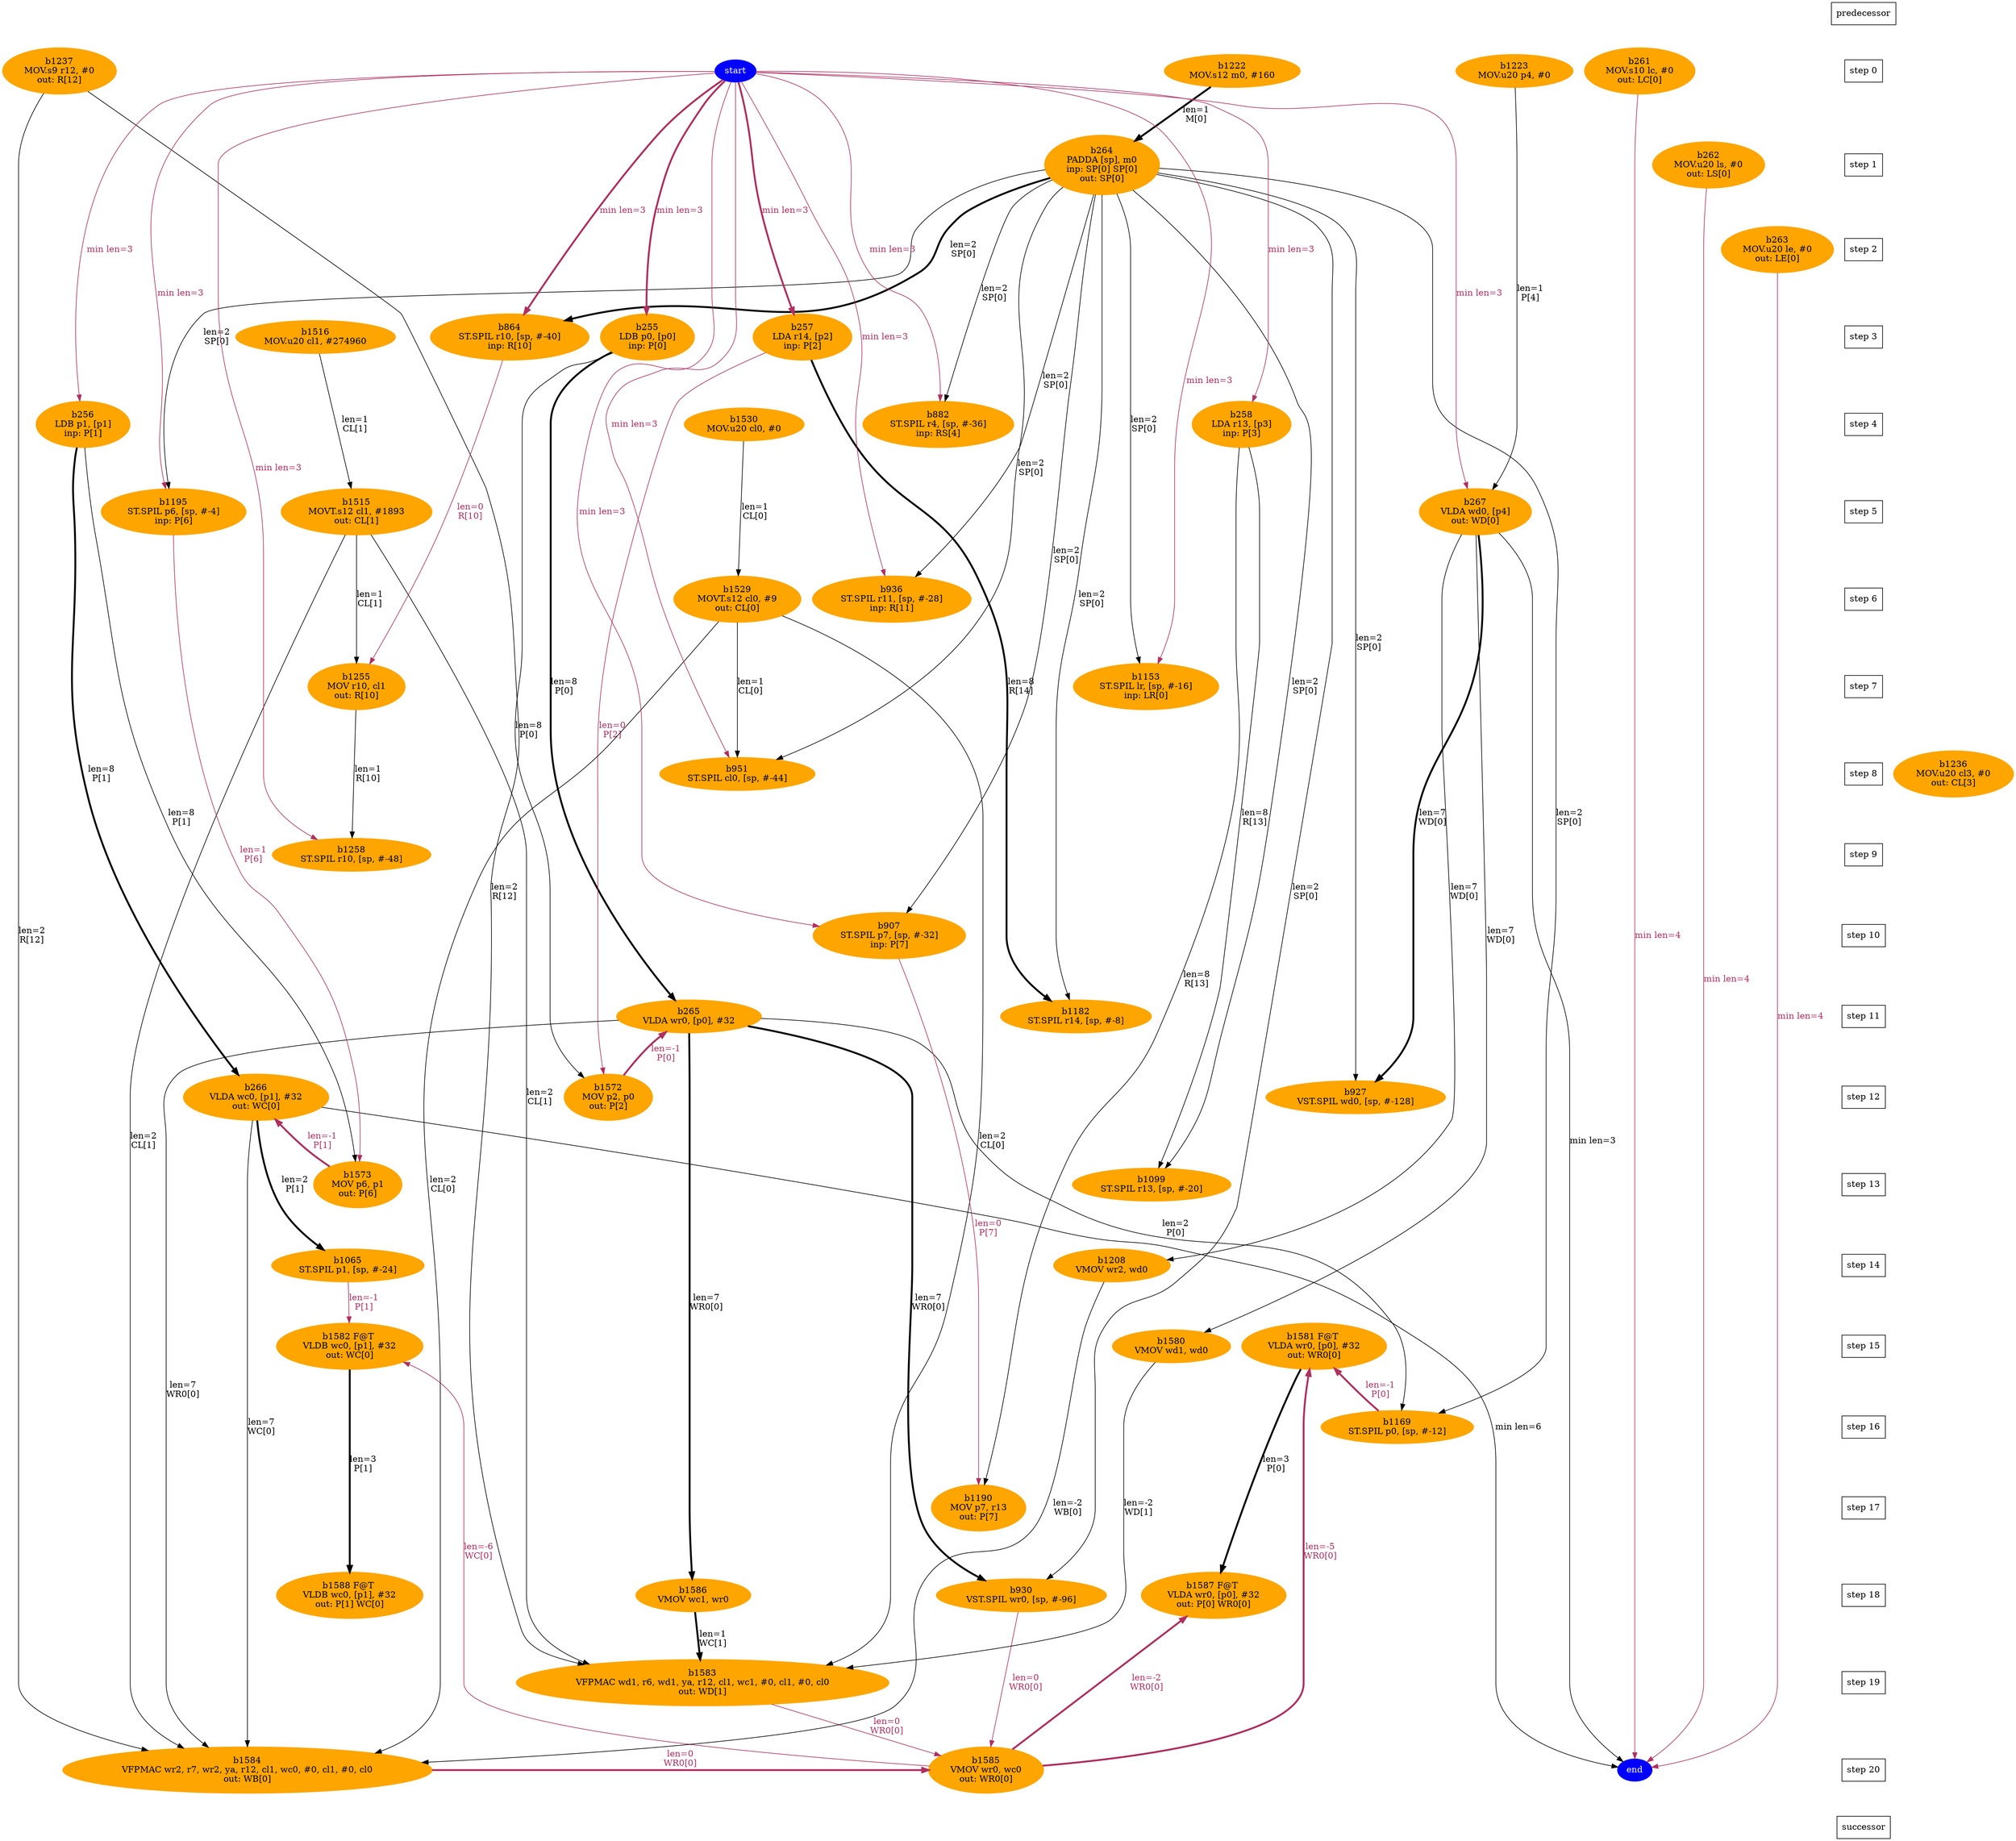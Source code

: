digraph N {
 b1581[color=orange,fontcolor=black,style=filled,label="b1581 F@T \nVLDA wr0, [p0], #32\nout: WR0[0]"];  {rank=same; S15;  b1581;}
 b1582[color=orange,fontcolor=black,style=filled,label="b1582 F@T \nVLDB wc0, [p1], #32\nout: WC[0]"];  {rank=same; S15;  b1582;}
 b1583[color=orange,fontcolor=black,style=filled,label="b1583\nVFPMAC wd1, r6, wd1, ya, r12, cl1, wc1, #0, cl1, #0, cl0\nout: WD[1]"];  {rank=same; S19;  b1583;}
 b1584[color=orange,fontcolor=black,style=filled,label="b1584\nVFPMAC wr2, r7, wr2, ya, r12, cl1, wc0, #0, cl1, #0, cl0\nout: WB[0]"];  {rank=same; S20;  b1584;}
 b1585[color=orange,fontcolor=black,style=filled,label="b1585\nVMOV wr0, wc0\nout: WR0[0]"];  {rank=same; S20;  b1585;}
 b1586[color=orange,fontcolor=black,style=filled,label="b1586\nVMOV wc1, wr0"];  {rank=same; S18;  b1586;}
 b1587[color=orange,fontcolor=black,style=filled,label="b1587 F@T \nVLDA wr0, [p0], #32\nout: P[0] WR0[0]"];  {rank=same; S18;  b1587;}
 b1588[color=orange,fontcolor=black,style=filled,label="b1588 F@T \nVLDB wc0, [p1], #32\nout: P[1] WC[0]"];  {rank=same; S18;  b1588;}
 b255[color=orange,fontcolor=black,style=filled,label="b255\nLDB p0, [p0]\ninp: P[0]"];  {rank=same; S3;  b255;}
 b256[color=orange,fontcolor=black,style=filled,label="b256\nLDB p1, [p1]\ninp: P[1]"];  {rank=same; S4;  b256;}
 b257[color=orange,fontcolor=black,style=filled,label="b257\nLDA r14, [p2]\ninp: P[2]"];  {rank=same; S3;  b257;}
 b258[color=orange,fontcolor=black,style=filled,label="b258\nLDA r13, [p3]\ninp: P[3]"];  {rank=same; S4;  b258;}
 b261[color=orange,fontcolor=black,style=filled,label="b261\nMOV.s10 lc, #0\nout: LC[0]"];  {rank=same; S0;  b261;}
 b262[color=orange,fontcolor=black,style=filled,label="b262\nMOV.u20 ls, #0\nout: LS[0]"];  {rank=same; S1;  b262;}
 b263[color=orange,fontcolor=black,style=filled,label="b263\nMOV.u20 le, #0\nout: LE[0]"];  {rank=same; S2;  b263;}
 b264[color=orange,fontcolor=black,style=filled,label="b264\nPADDA [sp], m0\ninp: SP[0] SP[0]\nout: SP[0]"];  {rank=same; S1;  b264;}
 b265[color=orange,fontcolor=black,style=filled,label="b265\nVLDA wr0, [p0], #32"];  {rank=same; S11;  b265;}
 b266[color=orange,fontcolor=black,style=filled,label="b266\nVLDA wc0, [p1], #32\nout: WC[0]"];  {rank=same; S12;  b266;}
 b267[color=orange,fontcolor=black,style=filled,label="b267\nVLDA wd0, [p4]\nout: WD[0]"];  {rank=same; S5;  b267;}
 b1222[color=orange,fontcolor=black,style=filled,label="b1222\nMOV.s12 m0, #160"];  {rank=same; S0;  b1222;}
 b1223[color=orange,fontcolor=black,style=filled,label="b1223\nMOV.u20 p4, #0"];  {rank=same; S0;  b1223;}
 b1236[color=orange,fontcolor=black,style=filled,label="b1236\nMOV.u20 cl3, #0\nout: CL[3]"];  {rank=same; S8;  b1236;}
 b1237[color=orange,fontcolor=black,style=filled,label="b1237\nMOV.s9 r12, #0\nout: R[12]"];  {rank=same; S0;  b1237;}
 b1515[color=orange,fontcolor=black,style=filled,label="b1515\nMOVT.s12 cl1, #1893\nout: CL[1]"];  {rank=same; S5;  b1515;}
 b1516[color=orange,fontcolor=black,style=filled,label="b1516\nMOV.u20 cl1, #274960"];  {rank=same; S3;  b1516;}
 b1529[color=orange,fontcolor=black,style=filled,label="b1529\nMOVT.s12 cl0, #9\nout: CL[0]"];  {rank=same; S6;  b1529;}
 b1530[color=orange,fontcolor=black,style=filled,label="b1530\nMOV.u20 cl0, #0"];  {rank=same; S4;  b1530;}
 b864[color=orange,fontcolor=black,style=filled,label="b864\nST.SPIL r10, [sp, #-40]\ninp: R[10]"];  {rank=same; S3;  b864;}
 b882[color=orange,fontcolor=black,style=filled,label="b882\nST.SPIL r4, [sp, #-36]\ninp: RS[4]"];  {rank=same; S4;  b882;}
 b907[color=orange,fontcolor=black,style=filled,label="b907\nST.SPIL p7, [sp, #-32]\ninp: P[7]"];  {rank=same; S10;  b907;}
 b927[color=orange,fontcolor=black,style=filled,label="b927\nVST.SPIL wd0, [sp, #-128]"];  {rank=same; S12;  b927;}
 b930[color=orange,fontcolor=black,style=filled,label="b930\nVST.SPIL wr0, [sp, #-96]"];  {rank=same; S18;  b930;}
 b936[color=orange,fontcolor=black,style=filled,label="b936\nST.SPIL r11, [sp, #-28]\ninp: R[11]"];  {rank=same; S6;  b936;}
 b951[color=orange,fontcolor=black,style=filled,label="b951\nST.SPIL cl0, [sp, #-44]"];  {rank=same; S8;  b951;}
 b1065[color=orange,fontcolor=black,style=filled,label="b1065\nST.SPIL p1, [sp, #-24]"];  {rank=same; S14;  b1065;}
 b1099[color=orange,fontcolor=black,style=filled,label="b1099\nST.SPIL r13, [sp, #-20]"];  {rank=same; S13;  b1099;}
 b1153[color=orange,fontcolor=black,style=filled,label="b1153\nST.SPIL lr, [sp, #-16]\ninp: LR[0]"];  {rank=same; S7;  b1153;}
 b1169[color=orange,fontcolor=black,style=filled,label="b1169\nST.SPIL p0, [sp, #-12]"];  {rank=same; S16;  b1169;}
 b1182[color=orange,fontcolor=black,style=filled,label="b1182\nST.SPIL r14, [sp, #-8]"];  {rank=same; S11;  b1182;}
 b1190[color=orange,fontcolor=black,style=filled,label="b1190\nMOV p7, r13\nout: P[7]"];  {rank=same; S17;  b1190;}
 b1195[color=orange,fontcolor=black,style=filled,label="b1195\nST.SPIL p6, [sp, #-4]\ninp: P[6]"];  {rank=same; S5;  b1195;}
 b1208[color=orange,fontcolor=black,style=filled,label="b1208\nVMOV wr2, wd0"];  {rank=same; S14;  b1208;}
 b1255[color=orange,fontcolor=black,style=filled,label="b1255\nMOV r10, cl1\nout: R[10]"];  {rank=same; S7;  b1255;}
 b1258[color=orange,fontcolor=black,style=filled,label="b1258\nST.SPIL r10, [sp, #-48]"];  {rank=same; S9;  b1258;}
 b1572[color=orange,fontcolor=black,style=filled,label="b1572\nMOV p2, p0\nout: P[2]"];  {rank=same; S12;  b1572;}
 b1573[color=orange,fontcolor=black,style=filled,label="b1573\nMOV p6, p1\nout: P[6]"];  {rank=same; S13;  b1573;}
 b1580[color=orange,fontcolor=black,style=filled,label="b1580\nVMOV wd1, wd0"];  {rank=same; S15;  b1580;}
 start [color=blue,fontcolor=white,style=filled,label="start"];  {rank=same; S0;  start;}
 end [color=blue,fontcolor=white,style=filled,label="end"];  {rank=same; S20;  end;}
   b1581 -> b1587 [color=black,fontcolor=black,penwidth=3,label="len=3\nP[0]",weight=1000];
   b1582 -> b1588 [color=black,fontcolor=black,penwidth=3,label="len=3\nP[1]",weight=1000];
   b1583 -> b1585 [color=maroon,fontcolor=maroon,label="len=0\nWR0[0]",weight=1000];
   b1584 -> b1585 [color=maroon,fontcolor=maroon,penwidth=3,label="len=0\nWR0[0]",weight=1000];
   b1587 -> b1585 [color=maroon,fontcolor=maroon,penwidth=3,label="len=-2\nWR0[0]",weight=1000,dir=back];
   b1582 -> b1585 [color=maroon,fontcolor=maroon,label="len=-6\nWC[0]",weight=1000,dir=back];
   b1581 -> b1585 [color=maroon,fontcolor=maroon,penwidth=3,label="len=-5\nWR0[0]",weight=1000,dir=back];
   b1586 -> b1583 [color=black,fontcolor=black,penwidth=3,label="len=1\nWC[1]",weight=1000];
   b255 -> b1572 [color=black,fontcolor=black,label="len=8\nP[0]",weight=1000];
   b255 -> b265 [color=black,fontcolor=black,penwidth=3,label="len=8\nP[0]",weight=1000];
   b256 -> b1573 [color=black,fontcolor=black,label="len=8\nP[1]",weight=1000];
   b256 -> b266 [color=black,fontcolor=black,penwidth=3,label="len=8\nP[1]",weight=1000];
   b257 -> b1572 [color=maroon,fontcolor=maroon,label="len=0\nP[2]",weight=1000];
   b257 -> b1182 [color=black,fontcolor=black,penwidth=3,label="len=8\nR[14]",weight=1000];
   b258 -> b1190 [color=black,fontcolor=black,label="len=8\nR[13]",weight=1000];
   b258 -> b1099 [color=black,fontcolor=black,label="len=8\nR[13]",weight=1000];
   b261 -> end [color=maroon,fontcolor=maroon,label="min len=4",weight=1000];
   b262 -> end [color=maroon,fontcolor=maroon,label="min len=4",weight=1000];
   b263 -> end [color=maroon,fontcolor=maroon,label="min len=4",weight=1000];
   b264 -> b1195 [color=black,fontcolor=black,label="len=2\nSP[0]",weight=1000];
   b264 -> b1182 [color=black,fontcolor=black,label="len=2\nSP[0]",weight=1000];
   b264 -> b1169 [color=black,fontcolor=black,label="len=2\nSP[0]",weight=1000];
   b264 -> b1153 [color=black,fontcolor=black,label="len=2\nSP[0]",weight=1000];
   b264 -> b1099 [color=black,fontcolor=black,label="len=2\nSP[0]",weight=1000];
   b264 -> b951 [color=black,fontcolor=black,label="len=2\nSP[0]",weight=1000];
   b264 -> b936 [color=black,fontcolor=black,label="len=2\nSP[0]",weight=1000];
   b264 -> b930 [color=black,fontcolor=black,label="len=2\nSP[0]",weight=1000];
   b264 -> b927 [color=black,fontcolor=black,label="len=2\nSP[0]",weight=1000];
   b264 -> b907 [color=black,fontcolor=black,label="len=2\nSP[0]",weight=1000];
   b264 -> b882 [color=black,fontcolor=black,label="len=2\nSP[0]",weight=1000];
   b264 -> b864 [color=black,fontcolor=black,penwidth=3,label="len=2\nSP[0]",weight=1000];
   b265 -> b1169 [color=black,fontcolor=black,label="len=2\nP[0]",weight=1000];
   b265 -> b930 [color=black,fontcolor=black,penwidth=3,label="len=7\nWR0[0]",weight=1000];
   b265 -> b1586 [color=black,fontcolor=black,penwidth=3,label="len=7\nWR0[0]",weight=1000];
   b265 -> b1584 [color=black,fontcolor=black,label="len=7\nWR0[0]",weight=1000];
   b266 -> b1065 [color=black,fontcolor=black,penwidth=3,label="len=2\nP[1]",weight=1000];
   b266 -> b1584 [color=black,fontcolor=black,label="len=7\nWC[0]",weight=1000];
   b266 -> end [color=black,fontcolor=black,label="min len=6",weight=1000];
   b267 -> b1580 [color=black,fontcolor=black,label="len=7\nWD[0]",weight=1000];
   b267 -> b1208 [color=black,fontcolor=black,label="len=7\nWD[0]",weight=1000];
   b267 -> b927 [color=black,fontcolor=black,penwidth=3,label="len=7\nWD[0]",weight=1000];
   b267 -> end [color=black,fontcolor=black,label="min len=3",weight=1000];
   b1222 -> b264 [color=black,fontcolor=black,penwidth=3,label="len=1\nM[0]",weight=1000];
   b1223 -> b267 [color=black,fontcolor=black,label="len=1\nP[4]",weight=1000];
   b1237 -> b1584 [color=black,fontcolor=black,label="len=2\nR[12]",weight=1000];
   b1237 -> b1583 [color=black,fontcolor=black,label="len=2\nR[12]",weight=1000];
   b1515 -> b1255 [color=black,fontcolor=black,label="len=1\nCL[1]",weight=1000];
   b1515 -> b1584 [color=black,fontcolor=black,label="len=2\nCL[1]",weight=1000];
   b1515 -> b1583 [color=black,fontcolor=black,label="len=2\nCL[1]",weight=1000];
   b1516 -> b1515 [color=black,fontcolor=black,label="len=1\nCL[1]",weight=1000];
   b1529 -> b951 [color=black,fontcolor=black,label="len=1\nCL[0]",weight=1000];
   b1529 -> b1584 [color=black,fontcolor=black,label="len=2\nCL[0]",weight=1000];
   b1529 -> b1583 [color=black,fontcolor=black,label="len=2\nCL[0]",weight=1000];
   b1530 -> b1529 [color=black,fontcolor=black,label="len=1\nCL[0]",weight=1000];
   b864 -> b1255 [color=maroon,fontcolor=maroon,label="len=0\nR[10]",weight=1000];
   b907 -> b1190 [color=maroon,fontcolor=maroon,label="len=0\nP[7]",weight=1000];
   b930 -> b1585 [color=maroon,fontcolor=maroon,label="len=0\nWR0[0]",weight=1000];
   b1065 -> b1582 [color=maroon,fontcolor=maroon,label="len=-1\nP[1]",weight=1000];
   b1581 -> b1169 [color=maroon,fontcolor=maroon,penwidth=3,label="len=-1\nP[0]",weight=1000,dir=back];
   b1195 -> b1573 [color=maroon,fontcolor=maroon,label="len=1\nP[6]",weight=1000];
   b1208 -> b1584 [color=black,fontcolor=black,label="len=-2\nWB[0]",weight=1000];
   b1255 -> b1258 [color=black,fontcolor=black,label="len=1\nR[10]",weight=1000];
   b265 -> b1572 [color=maroon,fontcolor=maroon,penwidth=3,label="len=-1\nP[0]",weight=1000,dir=back];
   b266 -> b1573 [color=maroon,fontcolor=maroon,penwidth=3,label="len=-1\nP[1]",weight=1000,dir=back];
   b1580 -> b1583 [color=black,fontcolor=black,label="len=-2\nWD[1]",weight=1000];
   start -> b255 [color=maroon,fontcolor=maroon,penwidth=3,label="min len=3",weight=1000];
   start -> b256 [color=maroon,fontcolor=maroon,label="min len=3",weight=1000];
   start -> b257 [color=maroon,fontcolor=maroon,penwidth=3,label="min len=3",weight=1000];
   start -> b258 [color=maroon,fontcolor=maroon,label="min len=3",weight=1000];
   start -> b267 [color=maroon,fontcolor=maroon,label="min len=3",weight=1000];
   start -> b864 [color=maroon,fontcolor=maroon,penwidth=3,label="min len=3",weight=1000];
   start -> b882 [color=maroon,fontcolor=maroon,label="min len=3",weight=1000];
   start -> b907 [color=maroon,fontcolor=maroon,label="min len=3",weight=1000];
   start -> b936 [color=maroon,fontcolor=maroon,label="min len=3",weight=1000];
   start -> b951 [color=maroon,fontcolor=maroon,label="min len=3",weight=1000];
   start -> b1153 [color=maroon,fontcolor=maroon,label="min len=3",weight=1000];
   start -> b1195 [color=maroon,fontcolor=maroon,label="min len=3",weight=1000];
   start -> b1258 [color=maroon,fontcolor=maroon,label="min len=3",weight=1000];
  Sm1 [label="predecessor",shape=box];
  S0 [label="step 0",shape=box];
  Sm1 -> S0[style=invis,weight=9000];
  S1 [label="step 1",shape=box];
  S0 -> S1[style=invis,weight=9000];
  S2 [label="step 2",shape=box];
  S1 -> S2[style=invis,weight=9000];
  S3 [label="step 3",shape=box];
  S2 -> S3[style=invis,weight=9000];
  S4 [label="step 4",shape=box];
  S3 -> S4[style=invis,weight=9000];
  S5 [label="step 5",shape=box];
  S4 -> S5[style=invis,weight=9000];
  S6 [label="step 6",shape=box];
  S5 -> S6[style=invis,weight=9000];
  S7 [label="step 7",shape=box];
  S6 -> S7[style=invis,weight=9000];
  S8 [label="step 8",shape=box];
  S7 -> S8[style=invis,weight=9000];
  S9 [label="step 9",shape=box];
  S8 -> S9[style=invis,weight=9000];
  S10 [label="step 10",shape=box];
  S9 -> S10[style=invis,weight=9000];
  S11 [label="step 11",shape=box];
  S10 -> S11[style=invis,weight=9000];
  S12 [label="step 12",shape=box];
  S11 -> S12[style=invis,weight=9000];
  S13 [label="step 13",shape=box];
  S12 -> S13[style=invis,weight=9000];
  S14 [label="step 14",shape=box];
  S13 -> S14[style=invis,weight=9000];
  S15 [label="step 15",shape=box];
  S14 -> S15[style=invis,weight=9000];
  S16 [label="step 16",shape=box];
  S15 -> S16[style=invis,weight=9000];
  S17 [label="step 17",shape=box];
  S16 -> S17[style=invis,weight=9000];
  S18 [label="step 18",shape=box];
  S17 -> S18[style=invis,weight=9000];
  S19 [label="step 19",shape=box];
  S18 -> S19[style=invis,weight=9000];
  S20 [label="step 20",shape=box];
  S19 -> S20[style=invis,weight=9000];
  S21 [label="successor",shape=box];
  S20 -> S21[style=invis,weight=9000];
}
